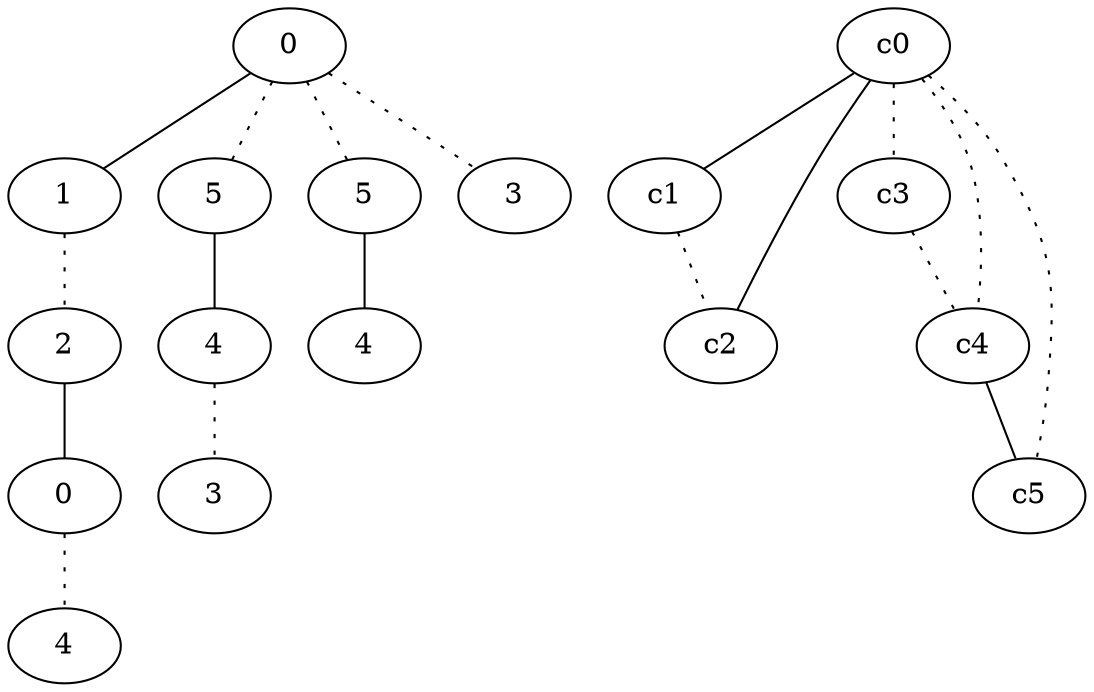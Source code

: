 graph {
a0[label=0];
a1[label=1];
a2[label=2];
a3[label=0];
a4[label=4];
a5[label=5];
a6[label=4];
a7[label=3];
a8[label=5];
a9[label=4];
a10[label=3];
a0 -- a1;
a0 -- a5 [style=dotted];
a0 -- a8 [style=dotted];
a0 -- a10 [style=dotted];
a1 -- a2 [style=dotted];
a2 -- a3;
a3 -- a4 [style=dotted];
a5 -- a6;
a6 -- a7 [style=dotted];
a8 -- a9;
c0 -- c1;
c0 -- c2;
c0 -- c3 [style=dotted];
c0 -- c4 [style=dotted];
c0 -- c5 [style=dotted];
c1 -- c2 [style=dotted];
c3 -- c4 [style=dotted];
c4 -- c5;
}

